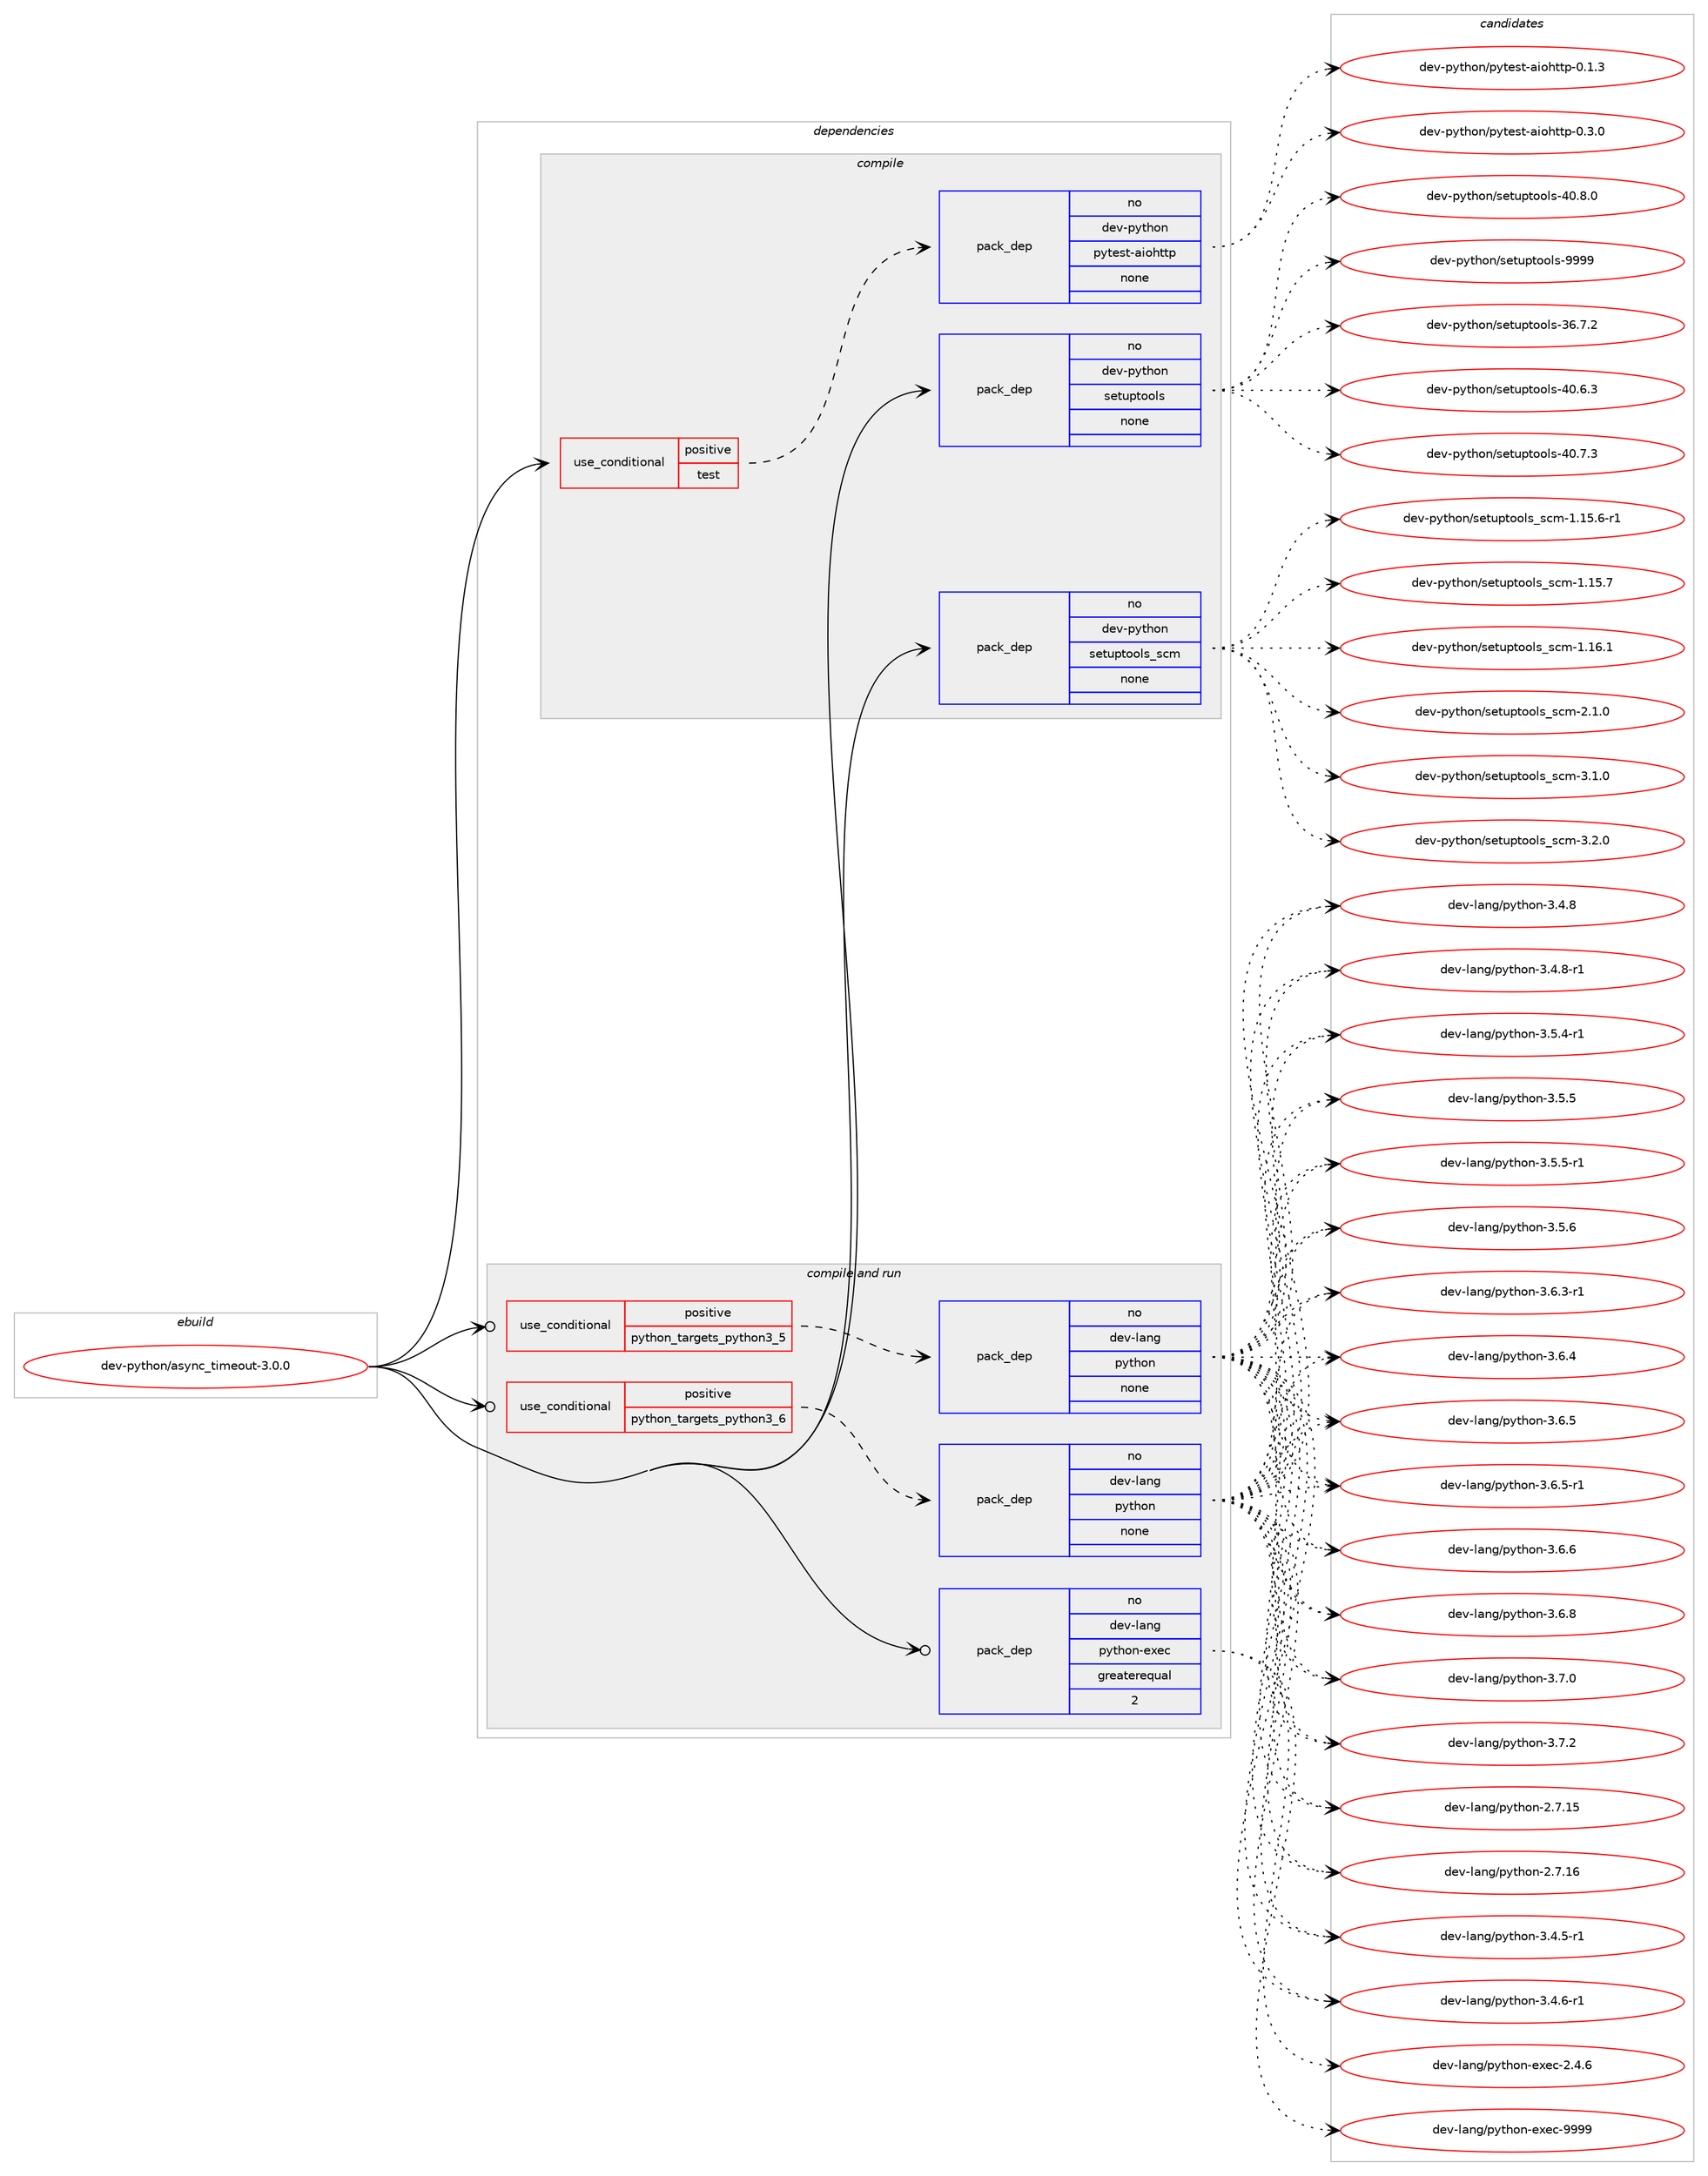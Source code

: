 digraph prolog {

# *************
# Graph options
# *************

newrank=true;
concentrate=true;
compound=true;
graph [rankdir=LR,fontname=Helvetica,fontsize=10,ranksep=1.5];#, ranksep=2.5, nodesep=0.2];
edge  [arrowhead=vee];
node  [fontname=Helvetica,fontsize=10];

# **********
# The ebuild
# **********

subgraph cluster_leftcol {
color=gray;
rank=same;
label=<<i>ebuild</i>>;
id [label="dev-python/async_timeout-3.0.0", color=red, width=4, href="../dev-python/async_timeout-3.0.0.svg"];
}

# ****************
# The dependencies
# ****************

subgraph cluster_midcol {
color=gray;
label=<<i>dependencies</i>>;
subgraph cluster_compile {
fillcolor="#eeeeee";
style=filled;
label=<<i>compile</i>>;
subgraph cond371143 {
dependency1399430 [label=<<TABLE BORDER="0" CELLBORDER="1" CELLSPACING="0" CELLPADDING="4"><TR><TD ROWSPAN="3" CELLPADDING="10">use_conditional</TD></TR><TR><TD>positive</TD></TR><TR><TD>test</TD></TR></TABLE>>, shape=none, color=red];
subgraph pack1005062 {
dependency1399431 [label=<<TABLE BORDER="0" CELLBORDER="1" CELLSPACING="0" CELLPADDING="4" WIDTH="220"><TR><TD ROWSPAN="6" CELLPADDING="30">pack_dep</TD></TR><TR><TD WIDTH="110">no</TD></TR><TR><TD>dev-python</TD></TR><TR><TD>pytest-aiohttp</TD></TR><TR><TD>none</TD></TR><TR><TD></TD></TR></TABLE>>, shape=none, color=blue];
}
dependency1399430:e -> dependency1399431:w [weight=20,style="dashed",arrowhead="vee"];
}
id:e -> dependency1399430:w [weight=20,style="solid",arrowhead="vee"];
subgraph pack1005063 {
dependency1399432 [label=<<TABLE BORDER="0" CELLBORDER="1" CELLSPACING="0" CELLPADDING="4" WIDTH="220"><TR><TD ROWSPAN="6" CELLPADDING="30">pack_dep</TD></TR><TR><TD WIDTH="110">no</TD></TR><TR><TD>dev-python</TD></TR><TR><TD>setuptools</TD></TR><TR><TD>none</TD></TR><TR><TD></TD></TR></TABLE>>, shape=none, color=blue];
}
id:e -> dependency1399432:w [weight=20,style="solid",arrowhead="vee"];
subgraph pack1005064 {
dependency1399433 [label=<<TABLE BORDER="0" CELLBORDER="1" CELLSPACING="0" CELLPADDING="4" WIDTH="220"><TR><TD ROWSPAN="6" CELLPADDING="30">pack_dep</TD></TR><TR><TD WIDTH="110">no</TD></TR><TR><TD>dev-python</TD></TR><TR><TD>setuptools_scm</TD></TR><TR><TD>none</TD></TR><TR><TD></TD></TR></TABLE>>, shape=none, color=blue];
}
id:e -> dependency1399433:w [weight=20,style="solid",arrowhead="vee"];
}
subgraph cluster_compileandrun {
fillcolor="#eeeeee";
style=filled;
label=<<i>compile and run</i>>;
subgraph cond371144 {
dependency1399434 [label=<<TABLE BORDER="0" CELLBORDER="1" CELLSPACING="0" CELLPADDING="4"><TR><TD ROWSPAN="3" CELLPADDING="10">use_conditional</TD></TR><TR><TD>positive</TD></TR><TR><TD>python_targets_python3_5</TD></TR></TABLE>>, shape=none, color=red];
subgraph pack1005065 {
dependency1399435 [label=<<TABLE BORDER="0" CELLBORDER="1" CELLSPACING="0" CELLPADDING="4" WIDTH="220"><TR><TD ROWSPAN="6" CELLPADDING="30">pack_dep</TD></TR><TR><TD WIDTH="110">no</TD></TR><TR><TD>dev-lang</TD></TR><TR><TD>python</TD></TR><TR><TD>none</TD></TR><TR><TD></TD></TR></TABLE>>, shape=none, color=blue];
}
dependency1399434:e -> dependency1399435:w [weight=20,style="dashed",arrowhead="vee"];
}
id:e -> dependency1399434:w [weight=20,style="solid",arrowhead="odotvee"];
subgraph cond371145 {
dependency1399436 [label=<<TABLE BORDER="0" CELLBORDER="1" CELLSPACING="0" CELLPADDING="4"><TR><TD ROWSPAN="3" CELLPADDING="10">use_conditional</TD></TR><TR><TD>positive</TD></TR><TR><TD>python_targets_python3_6</TD></TR></TABLE>>, shape=none, color=red];
subgraph pack1005066 {
dependency1399437 [label=<<TABLE BORDER="0" CELLBORDER="1" CELLSPACING="0" CELLPADDING="4" WIDTH="220"><TR><TD ROWSPAN="6" CELLPADDING="30">pack_dep</TD></TR><TR><TD WIDTH="110">no</TD></TR><TR><TD>dev-lang</TD></TR><TR><TD>python</TD></TR><TR><TD>none</TD></TR><TR><TD></TD></TR></TABLE>>, shape=none, color=blue];
}
dependency1399436:e -> dependency1399437:w [weight=20,style="dashed",arrowhead="vee"];
}
id:e -> dependency1399436:w [weight=20,style="solid",arrowhead="odotvee"];
subgraph pack1005067 {
dependency1399438 [label=<<TABLE BORDER="0" CELLBORDER="1" CELLSPACING="0" CELLPADDING="4" WIDTH="220"><TR><TD ROWSPAN="6" CELLPADDING="30">pack_dep</TD></TR><TR><TD WIDTH="110">no</TD></TR><TR><TD>dev-lang</TD></TR><TR><TD>python-exec</TD></TR><TR><TD>greaterequal</TD></TR><TR><TD>2</TD></TR></TABLE>>, shape=none, color=blue];
}
id:e -> dependency1399438:w [weight=20,style="solid",arrowhead="odotvee"];
}
subgraph cluster_run {
fillcolor="#eeeeee";
style=filled;
label=<<i>run</i>>;
}
}

# **************
# The candidates
# **************

subgraph cluster_choices {
rank=same;
color=gray;
label=<<i>candidates</i>>;

subgraph choice1005062 {
color=black;
nodesep=1;
choice10010111845112121116104111110471121211161011151164597105111104116116112454846494651 [label="dev-python/pytest-aiohttp-0.1.3", color=red, width=4,href="../dev-python/pytest-aiohttp-0.1.3.svg"];
choice10010111845112121116104111110471121211161011151164597105111104116116112454846514648 [label="dev-python/pytest-aiohttp-0.3.0", color=red, width=4,href="../dev-python/pytest-aiohttp-0.3.0.svg"];
dependency1399431:e -> choice10010111845112121116104111110471121211161011151164597105111104116116112454846494651:w [style=dotted,weight="100"];
dependency1399431:e -> choice10010111845112121116104111110471121211161011151164597105111104116116112454846514648:w [style=dotted,weight="100"];
}
subgraph choice1005063 {
color=black;
nodesep=1;
choice100101118451121211161041111104711510111611711211611111110811545515446554650 [label="dev-python/setuptools-36.7.2", color=red, width=4,href="../dev-python/setuptools-36.7.2.svg"];
choice100101118451121211161041111104711510111611711211611111110811545524846544651 [label="dev-python/setuptools-40.6.3", color=red, width=4,href="../dev-python/setuptools-40.6.3.svg"];
choice100101118451121211161041111104711510111611711211611111110811545524846554651 [label="dev-python/setuptools-40.7.3", color=red, width=4,href="../dev-python/setuptools-40.7.3.svg"];
choice100101118451121211161041111104711510111611711211611111110811545524846564648 [label="dev-python/setuptools-40.8.0", color=red, width=4,href="../dev-python/setuptools-40.8.0.svg"];
choice10010111845112121116104111110471151011161171121161111111081154557575757 [label="dev-python/setuptools-9999", color=red, width=4,href="../dev-python/setuptools-9999.svg"];
dependency1399432:e -> choice100101118451121211161041111104711510111611711211611111110811545515446554650:w [style=dotted,weight="100"];
dependency1399432:e -> choice100101118451121211161041111104711510111611711211611111110811545524846544651:w [style=dotted,weight="100"];
dependency1399432:e -> choice100101118451121211161041111104711510111611711211611111110811545524846554651:w [style=dotted,weight="100"];
dependency1399432:e -> choice100101118451121211161041111104711510111611711211611111110811545524846564648:w [style=dotted,weight="100"];
dependency1399432:e -> choice10010111845112121116104111110471151011161171121161111111081154557575757:w [style=dotted,weight="100"];
}
subgraph choice1005064 {
color=black;
nodesep=1;
choice10010111845112121116104111110471151011161171121161111111081159511599109454946495346544511449 [label="dev-python/setuptools_scm-1.15.6-r1", color=red, width=4,href="../dev-python/setuptools_scm-1.15.6-r1.svg"];
choice1001011184511212111610411111047115101116117112116111111108115951159910945494649534655 [label="dev-python/setuptools_scm-1.15.7", color=red, width=4,href="../dev-python/setuptools_scm-1.15.7.svg"];
choice1001011184511212111610411111047115101116117112116111111108115951159910945494649544649 [label="dev-python/setuptools_scm-1.16.1", color=red, width=4,href="../dev-python/setuptools_scm-1.16.1.svg"];
choice10010111845112121116104111110471151011161171121161111111081159511599109455046494648 [label="dev-python/setuptools_scm-2.1.0", color=red, width=4,href="../dev-python/setuptools_scm-2.1.0.svg"];
choice10010111845112121116104111110471151011161171121161111111081159511599109455146494648 [label="dev-python/setuptools_scm-3.1.0", color=red, width=4,href="../dev-python/setuptools_scm-3.1.0.svg"];
choice10010111845112121116104111110471151011161171121161111111081159511599109455146504648 [label="dev-python/setuptools_scm-3.2.0", color=red, width=4,href="../dev-python/setuptools_scm-3.2.0.svg"];
dependency1399433:e -> choice10010111845112121116104111110471151011161171121161111111081159511599109454946495346544511449:w [style=dotted,weight="100"];
dependency1399433:e -> choice1001011184511212111610411111047115101116117112116111111108115951159910945494649534655:w [style=dotted,weight="100"];
dependency1399433:e -> choice1001011184511212111610411111047115101116117112116111111108115951159910945494649544649:w [style=dotted,weight="100"];
dependency1399433:e -> choice10010111845112121116104111110471151011161171121161111111081159511599109455046494648:w [style=dotted,weight="100"];
dependency1399433:e -> choice10010111845112121116104111110471151011161171121161111111081159511599109455146494648:w [style=dotted,weight="100"];
dependency1399433:e -> choice10010111845112121116104111110471151011161171121161111111081159511599109455146504648:w [style=dotted,weight="100"];
}
subgraph choice1005065 {
color=black;
nodesep=1;
choice10010111845108971101034711212111610411111045504655464953 [label="dev-lang/python-2.7.15", color=red, width=4,href="../dev-lang/python-2.7.15.svg"];
choice10010111845108971101034711212111610411111045504655464954 [label="dev-lang/python-2.7.16", color=red, width=4,href="../dev-lang/python-2.7.16.svg"];
choice1001011184510897110103471121211161041111104551465246534511449 [label="dev-lang/python-3.4.5-r1", color=red, width=4,href="../dev-lang/python-3.4.5-r1.svg"];
choice1001011184510897110103471121211161041111104551465246544511449 [label="dev-lang/python-3.4.6-r1", color=red, width=4,href="../dev-lang/python-3.4.6-r1.svg"];
choice100101118451089711010347112121116104111110455146524656 [label="dev-lang/python-3.4.8", color=red, width=4,href="../dev-lang/python-3.4.8.svg"];
choice1001011184510897110103471121211161041111104551465246564511449 [label="dev-lang/python-3.4.8-r1", color=red, width=4,href="../dev-lang/python-3.4.8-r1.svg"];
choice1001011184510897110103471121211161041111104551465346524511449 [label="dev-lang/python-3.5.4-r1", color=red, width=4,href="../dev-lang/python-3.5.4-r1.svg"];
choice100101118451089711010347112121116104111110455146534653 [label="dev-lang/python-3.5.5", color=red, width=4,href="../dev-lang/python-3.5.5.svg"];
choice1001011184510897110103471121211161041111104551465346534511449 [label="dev-lang/python-3.5.5-r1", color=red, width=4,href="../dev-lang/python-3.5.5-r1.svg"];
choice100101118451089711010347112121116104111110455146534654 [label="dev-lang/python-3.5.6", color=red, width=4,href="../dev-lang/python-3.5.6.svg"];
choice1001011184510897110103471121211161041111104551465446514511449 [label="dev-lang/python-3.6.3-r1", color=red, width=4,href="../dev-lang/python-3.6.3-r1.svg"];
choice100101118451089711010347112121116104111110455146544652 [label="dev-lang/python-3.6.4", color=red, width=4,href="../dev-lang/python-3.6.4.svg"];
choice100101118451089711010347112121116104111110455146544653 [label="dev-lang/python-3.6.5", color=red, width=4,href="../dev-lang/python-3.6.5.svg"];
choice1001011184510897110103471121211161041111104551465446534511449 [label="dev-lang/python-3.6.5-r1", color=red, width=4,href="../dev-lang/python-3.6.5-r1.svg"];
choice100101118451089711010347112121116104111110455146544654 [label="dev-lang/python-3.6.6", color=red, width=4,href="../dev-lang/python-3.6.6.svg"];
choice100101118451089711010347112121116104111110455146544656 [label="dev-lang/python-3.6.8", color=red, width=4,href="../dev-lang/python-3.6.8.svg"];
choice100101118451089711010347112121116104111110455146554648 [label="dev-lang/python-3.7.0", color=red, width=4,href="../dev-lang/python-3.7.0.svg"];
choice100101118451089711010347112121116104111110455146554650 [label="dev-lang/python-3.7.2", color=red, width=4,href="../dev-lang/python-3.7.2.svg"];
dependency1399435:e -> choice10010111845108971101034711212111610411111045504655464953:w [style=dotted,weight="100"];
dependency1399435:e -> choice10010111845108971101034711212111610411111045504655464954:w [style=dotted,weight="100"];
dependency1399435:e -> choice1001011184510897110103471121211161041111104551465246534511449:w [style=dotted,weight="100"];
dependency1399435:e -> choice1001011184510897110103471121211161041111104551465246544511449:w [style=dotted,weight="100"];
dependency1399435:e -> choice100101118451089711010347112121116104111110455146524656:w [style=dotted,weight="100"];
dependency1399435:e -> choice1001011184510897110103471121211161041111104551465246564511449:w [style=dotted,weight="100"];
dependency1399435:e -> choice1001011184510897110103471121211161041111104551465346524511449:w [style=dotted,weight="100"];
dependency1399435:e -> choice100101118451089711010347112121116104111110455146534653:w [style=dotted,weight="100"];
dependency1399435:e -> choice1001011184510897110103471121211161041111104551465346534511449:w [style=dotted,weight="100"];
dependency1399435:e -> choice100101118451089711010347112121116104111110455146534654:w [style=dotted,weight="100"];
dependency1399435:e -> choice1001011184510897110103471121211161041111104551465446514511449:w [style=dotted,weight="100"];
dependency1399435:e -> choice100101118451089711010347112121116104111110455146544652:w [style=dotted,weight="100"];
dependency1399435:e -> choice100101118451089711010347112121116104111110455146544653:w [style=dotted,weight="100"];
dependency1399435:e -> choice1001011184510897110103471121211161041111104551465446534511449:w [style=dotted,weight="100"];
dependency1399435:e -> choice100101118451089711010347112121116104111110455146544654:w [style=dotted,weight="100"];
dependency1399435:e -> choice100101118451089711010347112121116104111110455146544656:w [style=dotted,weight="100"];
dependency1399435:e -> choice100101118451089711010347112121116104111110455146554648:w [style=dotted,weight="100"];
dependency1399435:e -> choice100101118451089711010347112121116104111110455146554650:w [style=dotted,weight="100"];
}
subgraph choice1005066 {
color=black;
nodesep=1;
choice10010111845108971101034711212111610411111045504655464953 [label="dev-lang/python-2.7.15", color=red, width=4,href="../dev-lang/python-2.7.15.svg"];
choice10010111845108971101034711212111610411111045504655464954 [label="dev-lang/python-2.7.16", color=red, width=4,href="../dev-lang/python-2.7.16.svg"];
choice1001011184510897110103471121211161041111104551465246534511449 [label="dev-lang/python-3.4.5-r1", color=red, width=4,href="../dev-lang/python-3.4.5-r1.svg"];
choice1001011184510897110103471121211161041111104551465246544511449 [label="dev-lang/python-3.4.6-r1", color=red, width=4,href="../dev-lang/python-3.4.6-r1.svg"];
choice100101118451089711010347112121116104111110455146524656 [label="dev-lang/python-3.4.8", color=red, width=4,href="../dev-lang/python-3.4.8.svg"];
choice1001011184510897110103471121211161041111104551465246564511449 [label="dev-lang/python-3.4.8-r1", color=red, width=4,href="../dev-lang/python-3.4.8-r1.svg"];
choice1001011184510897110103471121211161041111104551465346524511449 [label="dev-lang/python-3.5.4-r1", color=red, width=4,href="../dev-lang/python-3.5.4-r1.svg"];
choice100101118451089711010347112121116104111110455146534653 [label="dev-lang/python-3.5.5", color=red, width=4,href="../dev-lang/python-3.5.5.svg"];
choice1001011184510897110103471121211161041111104551465346534511449 [label="dev-lang/python-3.5.5-r1", color=red, width=4,href="../dev-lang/python-3.5.5-r1.svg"];
choice100101118451089711010347112121116104111110455146534654 [label="dev-lang/python-3.5.6", color=red, width=4,href="../dev-lang/python-3.5.6.svg"];
choice1001011184510897110103471121211161041111104551465446514511449 [label="dev-lang/python-3.6.3-r1", color=red, width=4,href="../dev-lang/python-3.6.3-r1.svg"];
choice100101118451089711010347112121116104111110455146544652 [label="dev-lang/python-3.6.4", color=red, width=4,href="../dev-lang/python-3.6.4.svg"];
choice100101118451089711010347112121116104111110455146544653 [label="dev-lang/python-3.6.5", color=red, width=4,href="../dev-lang/python-3.6.5.svg"];
choice1001011184510897110103471121211161041111104551465446534511449 [label="dev-lang/python-3.6.5-r1", color=red, width=4,href="../dev-lang/python-3.6.5-r1.svg"];
choice100101118451089711010347112121116104111110455146544654 [label="dev-lang/python-3.6.6", color=red, width=4,href="../dev-lang/python-3.6.6.svg"];
choice100101118451089711010347112121116104111110455146544656 [label="dev-lang/python-3.6.8", color=red, width=4,href="../dev-lang/python-3.6.8.svg"];
choice100101118451089711010347112121116104111110455146554648 [label="dev-lang/python-3.7.0", color=red, width=4,href="../dev-lang/python-3.7.0.svg"];
choice100101118451089711010347112121116104111110455146554650 [label="dev-lang/python-3.7.2", color=red, width=4,href="../dev-lang/python-3.7.2.svg"];
dependency1399437:e -> choice10010111845108971101034711212111610411111045504655464953:w [style=dotted,weight="100"];
dependency1399437:e -> choice10010111845108971101034711212111610411111045504655464954:w [style=dotted,weight="100"];
dependency1399437:e -> choice1001011184510897110103471121211161041111104551465246534511449:w [style=dotted,weight="100"];
dependency1399437:e -> choice1001011184510897110103471121211161041111104551465246544511449:w [style=dotted,weight="100"];
dependency1399437:e -> choice100101118451089711010347112121116104111110455146524656:w [style=dotted,weight="100"];
dependency1399437:e -> choice1001011184510897110103471121211161041111104551465246564511449:w [style=dotted,weight="100"];
dependency1399437:e -> choice1001011184510897110103471121211161041111104551465346524511449:w [style=dotted,weight="100"];
dependency1399437:e -> choice100101118451089711010347112121116104111110455146534653:w [style=dotted,weight="100"];
dependency1399437:e -> choice1001011184510897110103471121211161041111104551465346534511449:w [style=dotted,weight="100"];
dependency1399437:e -> choice100101118451089711010347112121116104111110455146534654:w [style=dotted,weight="100"];
dependency1399437:e -> choice1001011184510897110103471121211161041111104551465446514511449:w [style=dotted,weight="100"];
dependency1399437:e -> choice100101118451089711010347112121116104111110455146544652:w [style=dotted,weight="100"];
dependency1399437:e -> choice100101118451089711010347112121116104111110455146544653:w [style=dotted,weight="100"];
dependency1399437:e -> choice1001011184510897110103471121211161041111104551465446534511449:w [style=dotted,weight="100"];
dependency1399437:e -> choice100101118451089711010347112121116104111110455146544654:w [style=dotted,weight="100"];
dependency1399437:e -> choice100101118451089711010347112121116104111110455146544656:w [style=dotted,weight="100"];
dependency1399437:e -> choice100101118451089711010347112121116104111110455146554648:w [style=dotted,weight="100"];
dependency1399437:e -> choice100101118451089711010347112121116104111110455146554650:w [style=dotted,weight="100"];
}
subgraph choice1005067 {
color=black;
nodesep=1;
choice1001011184510897110103471121211161041111104510112010199455046524654 [label="dev-lang/python-exec-2.4.6", color=red, width=4,href="../dev-lang/python-exec-2.4.6.svg"];
choice10010111845108971101034711212111610411111045101120101994557575757 [label="dev-lang/python-exec-9999", color=red, width=4,href="../dev-lang/python-exec-9999.svg"];
dependency1399438:e -> choice1001011184510897110103471121211161041111104510112010199455046524654:w [style=dotted,weight="100"];
dependency1399438:e -> choice10010111845108971101034711212111610411111045101120101994557575757:w [style=dotted,weight="100"];
}
}

}
